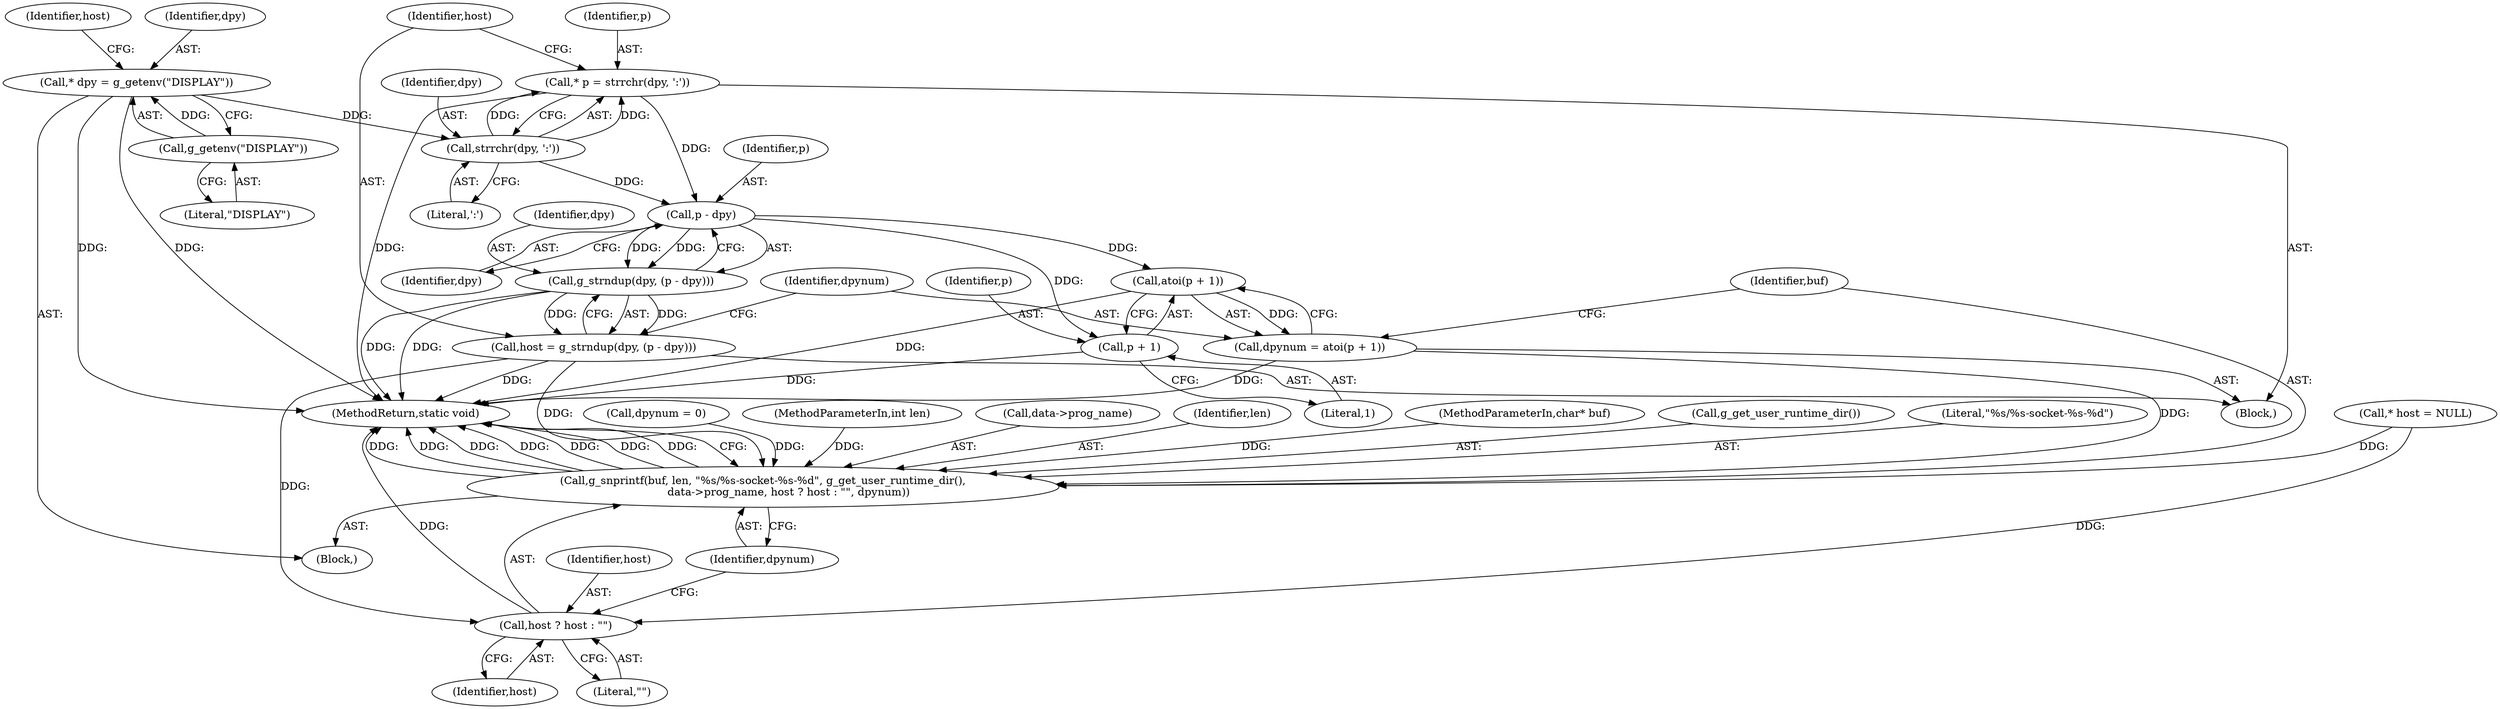 digraph "0_lxde_bc8c3d871e9ecc67c47ff002b68cf049793faf08@API" {
"1000119" [label="(Call,* p = strrchr(dpy, ':'))"];
"1000121" [label="(Call,strrchr(dpy, ':'))"];
"1000106" [label="(Call,* dpy = g_getenv(\"DISPLAY\"))"];
"1000108" [label="(Call,g_getenv(\"DISPLAY\"))"];
"1000128" [label="(Call,p - dpy)"];
"1000126" [label="(Call,g_strndup(dpy, (p - dpy)))"];
"1000124" [label="(Call,host = g_strndup(dpy, (p - dpy)))"];
"1000141" [label="(Call,g_snprintf(buf, len, \"%s/%s-socket-%s-%d\", g_get_user_runtime_dir(),\n               data->prog_name, host ? host : \"\", dpynum))"];
"1000149" [label="(Call,host ? host : \"\")"];
"1000133" [label="(Call,atoi(p + 1))"];
"1000131" [label="(Call,dpynum = atoi(p + 1))"];
"1000134" [label="(Call,p + 1)"];
"1000119" [label="(Call,* p = strrchr(dpy, ':'))"];
"1000135" [label="(Identifier,p)"];
"1000104" [label="(Block,)"];
"1000138" [label="(Call,dpynum = 0)"];
"1000150" [label="(Identifier,host)"];
"1000129" [label="(Identifier,p)"];
"1000128" [label="(Call,p - dpy)"];
"1000103" [label="(MethodParameterIn,int len)"];
"1000146" [label="(Call,data->prog_name)"];
"1000111" [label="(Call,* host = NULL)"];
"1000142" [label="(Identifier,buf)"];
"1000127" [label="(Identifier,dpy)"];
"1000132" [label="(Identifier,dpynum)"];
"1000122" [label="(Identifier,dpy)"];
"1000130" [label="(Identifier,dpy)"];
"1000108" [label="(Call,g_getenv(\"DISPLAY\"))"];
"1000109" [label="(Literal,\"DISPLAY\")"];
"1000107" [label="(Identifier,dpy)"];
"1000125" [label="(Identifier,host)"];
"1000136" [label="(Literal,1)"];
"1000143" [label="(Identifier,len)"];
"1000154" [label="(MethodReturn,static void)"];
"1000134" [label="(Call,p + 1)"];
"1000131" [label="(Call,dpynum = atoi(p + 1))"];
"1000149" [label="(Call,host ? host : \"\")"];
"1000121" [label="(Call,strrchr(dpy, ':'))"];
"1000133" [label="(Call,atoi(p + 1))"];
"1000102" [label="(MethodParameterIn,char* buf)"];
"1000141" [label="(Call,g_snprintf(buf, len, \"%s/%s-socket-%s-%d\", g_get_user_runtime_dir(),\n               data->prog_name, host ? host : \"\", dpynum))"];
"1000112" [label="(Identifier,host)"];
"1000153" [label="(Identifier,dpynum)"];
"1000151" [label="(Identifier,host)"];
"1000126" [label="(Call,g_strndup(dpy, (p - dpy)))"];
"1000145" [label="(Call,g_get_user_runtime_dir())"];
"1000152" [label="(Literal,\"\")"];
"1000120" [label="(Identifier,p)"];
"1000106" [label="(Call,* dpy = g_getenv(\"DISPLAY\"))"];
"1000144" [label="(Literal,\"%s/%s-socket-%s-%d\")"];
"1000123" [label="(Literal,':')"];
"1000124" [label="(Call,host = g_strndup(dpy, (p - dpy)))"];
"1000117" [label="(Block,)"];
"1000119" -> "1000117"  [label="AST: "];
"1000119" -> "1000121"  [label="CFG: "];
"1000120" -> "1000119"  [label="AST: "];
"1000121" -> "1000119"  [label="AST: "];
"1000125" -> "1000119"  [label="CFG: "];
"1000119" -> "1000154"  [label="DDG: "];
"1000121" -> "1000119"  [label="DDG: "];
"1000121" -> "1000119"  [label="DDG: "];
"1000119" -> "1000128"  [label="DDG: "];
"1000121" -> "1000123"  [label="CFG: "];
"1000122" -> "1000121"  [label="AST: "];
"1000123" -> "1000121"  [label="AST: "];
"1000106" -> "1000121"  [label="DDG: "];
"1000121" -> "1000128"  [label="DDG: "];
"1000106" -> "1000104"  [label="AST: "];
"1000106" -> "1000108"  [label="CFG: "];
"1000107" -> "1000106"  [label="AST: "];
"1000108" -> "1000106"  [label="AST: "];
"1000112" -> "1000106"  [label="CFG: "];
"1000106" -> "1000154"  [label="DDG: "];
"1000106" -> "1000154"  [label="DDG: "];
"1000108" -> "1000106"  [label="DDG: "];
"1000108" -> "1000109"  [label="CFG: "];
"1000109" -> "1000108"  [label="AST: "];
"1000128" -> "1000126"  [label="AST: "];
"1000128" -> "1000130"  [label="CFG: "];
"1000129" -> "1000128"  [label="AST: "];
"1000130" -> "1000128"  [label="AST: "];
"1000126" -> "1000128"  [label="CFG: "];
"1000128" -> "1000126"  [label="DDG: "];
"1000128" -> "1000126"  [label="DDG: "];
"1000128" -> "1000133"  [label="DDG: "];
"1000128" -> "1000134"  [label="DDG: "];
"1000126" -> "1000124"  [label="AST: "];
"1000127" -> "1000126"  [label="AST: "];
"1000124" -> "1000126"  [label="CFG: "];
"1000126" -> "1000154"  [label="DDG: "];
"1000126" -> "1000154"  [label="DDG: "];
"1000126" -> "1000124"  [label="DDG: "];
"1000126" -> "1000124"  [label="DDG: "];
"1000124" -> "1000117"  [label="AST: "];
"1000125" -> "1000124"  [label="AST: "];
"1000132" -> "1000124"  [label="CFG: "];
"1000124" -> "1000154"  [label="DDG: "];
"1000124" -> "1000141"  [label="DDG: "];
"1000124" -> "1000149"  [label="DDG: "];
"1000141" -> "1000104"  [label="AST: "];
"1000141" -> "1000153"  [label="CFG: "];
"1000142" -> "1000141"  [label="AST: "];
"1000143" -> "1000141"  [label="AST: "];
"1000144" -> "1000141"  [label="AST: "];
"1000145" -> "1000141"  [label="AST: "];
"1000146" -> "1000141"  [label="AST: "];
"1000149" -> "1000141"  [label="AST: "];
"1000153" -> "1000141"  [label="AST: "];
"1000154" -> "1000141"  [label="CFG: "];
"1000141" -> "1000154"  [label="DDG: "];
"1000141" -> "1000154"  [label="DDG: "];
"1000141" -> "1000154"  [label="DDG: "];
"1000141" -> "1000154"  [label="DDG: "];
"1000141" -> "1000154"  [label="DDG: "];
"1000141" -> "1000154"  [label="DDG: "];
"1000141" -> "1000154"  [label="DDG: "];
"1000102" -> "1000141"  [label="DDG: "];
"1000103" -> "1000141"  [label="DDG: "];
"1000111" -> "1000141"  [label="DDG: "];
"1000131" -> "1000141"  [label="DDG: "];
"1000138" -> "1000141"  [label="DDG: "];
"1000149" -> "1000151"  [label="CFG: "];
"1000149" -> "1000152"  [label="CFG: "];
"1000150" -> "1000149"  [label="AST: "];
"1000151" -> "1000149"  [label="AST: "];
"1000152" -> "1000149"  [label="AST: "];
"1000153" -> "1000149"  [label="CFG: "];
"1000149" -> "1000154"  [label="DDG: "];
"1000111" -> "1000149"  [label="DDG: "];
"1000133" -> "1000131"  [label="AST: "];
"1000133" -> "1000134"  [label="CFG: "];
"1000134" -> "1000133"  [label="AST: "];
"1000131" -> "1000133"  [label="CFG: "];
"1000133" -> "1000154"  [label="DDG: "];
"1000133" -> "1000131"  [label="DDG: "];
"1000131" -> "1000117"  [label="AST: "];
"1000132" -> "1000131"  [label="AST: "];
"1000142" -> "1000131"  [label="CFG: "];
"1000131" -> "1000154"  [label="DDG: "];
"1000134" -> "1000136"  [label="CFG: "];
"1000135" -> "1000134"  [label="AST: "];
"1000136" -> "1000134"  [label="AST: "];
"1000134" -> "1000154"  [label="DDG: "];
}
